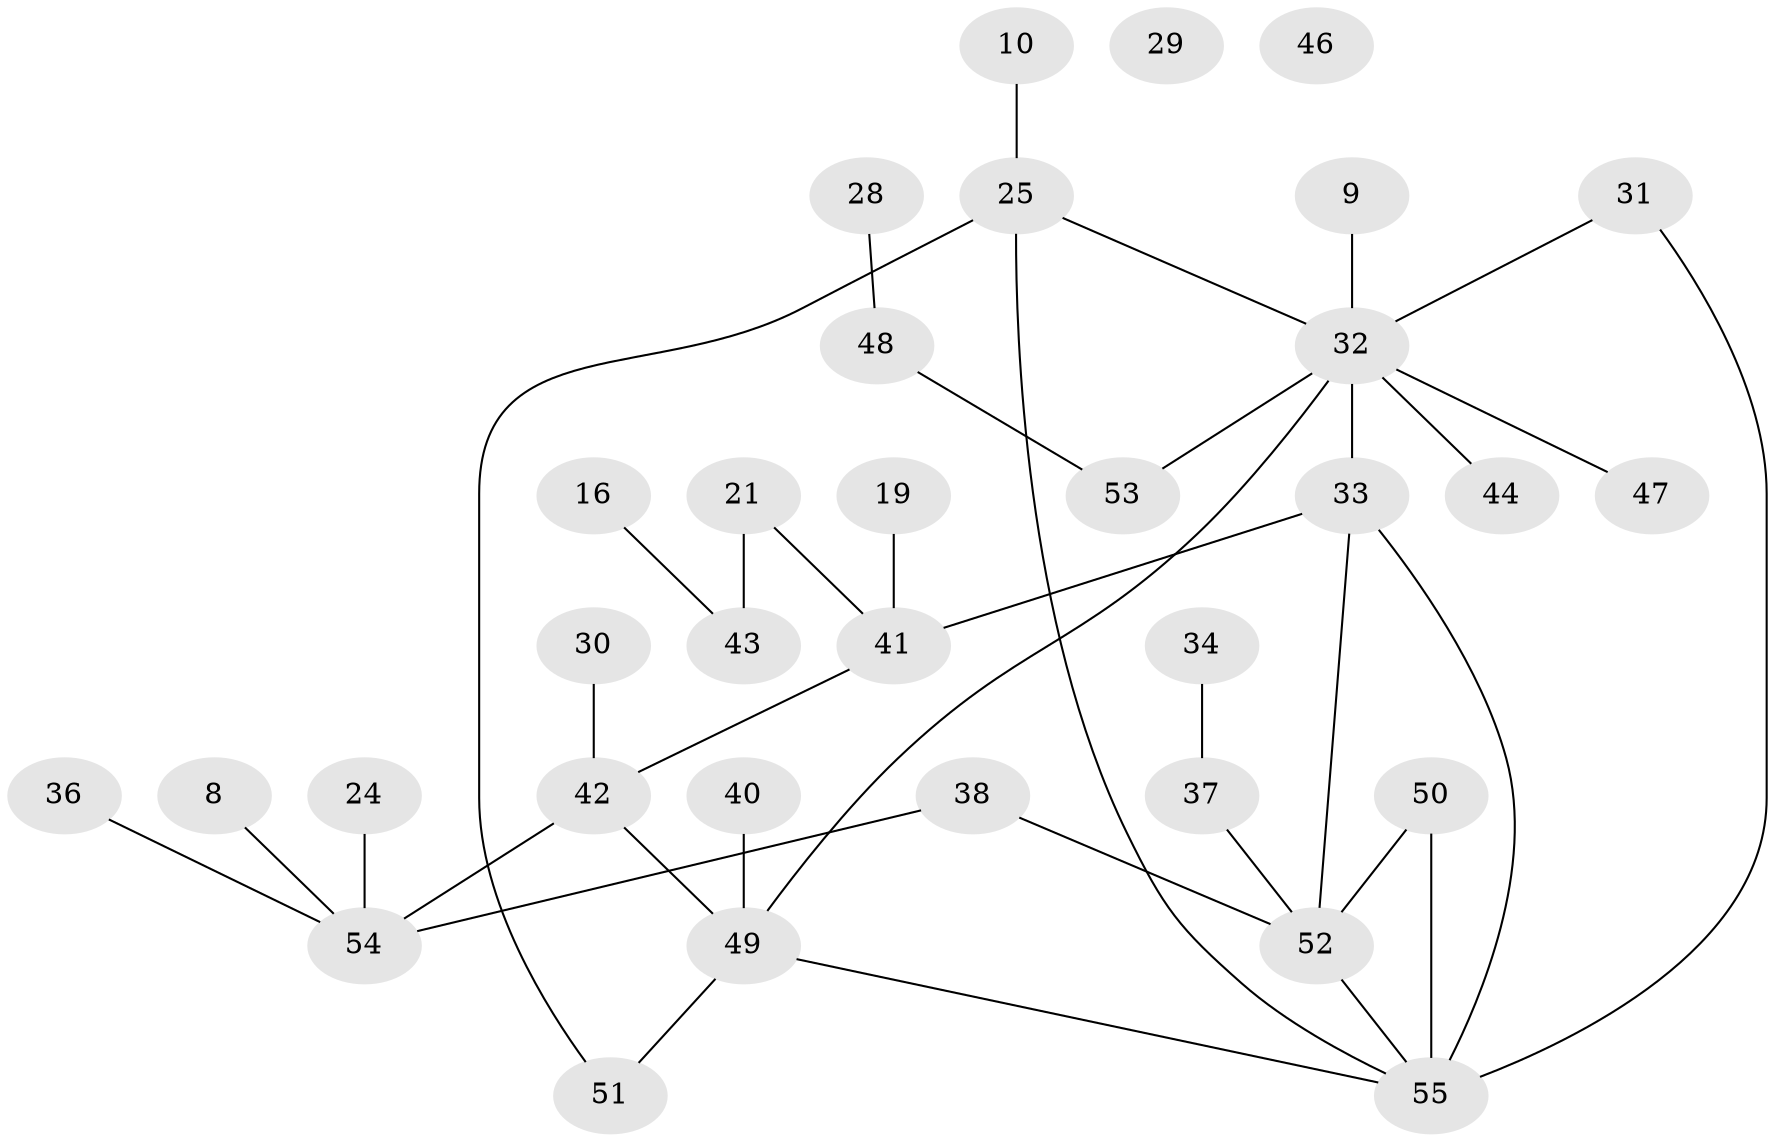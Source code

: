 // original degree distribution, {1: 0.2909090909090909, 3: 0.16363636363636364, 2: 0.3090909090909091, 6: 0.01818181818181818, 4: 0.12727272727272726, 0: 0.03636363636363636, 5: 0.05454545454545454}
// Generated by graph-tools (version 1.1) at 2025/43/03/04/25 21:43:42]
// undirected, 33 vertices, 38 edges
graph export_dot {
graph [start="1"]
  node [color=gray90,style=filled];
  8;
  9;
  10;
  16;
  19;
  21 [super="+5"];
  24;
  25;
  28;
  29;
  30;
  31;
  32 [super="+18"];
  33 [super="+26"];
  34;
  36;
  37;
  38;
  40;
  41;
  42;
  43;
  44;
  46;
  47;
  48;
  49 [super="+27+20"];
  50;
  51;
  52 [super="+3+39"];
  53;
  54 [super="+13"];
  55 [super="+45"];
  8 -- 54;
  9 -- 32;
  10 -- 25;
  16 -- 43;
  19 -- 41;
  21 -- 41;
  21 -- 43;
  24 -- 54;
  25 -- 32;
  25 -- 51;
  25 -- 55;
  28 -- 48;
  30 -- 42;
  31 -- 32;
  31 -- 55;
  32 -- 33;
  32 -- 44;
  32 -- 49;
  32 -- 53;
  32 -- 47;
  33 -- 41 [weight=2];
  33 -- 52 [weight=2];
  33 -- 55 [weight=2];
  34 -- 37;
  36 -- 54;
  37 -- 52;
  38 -- 54;
  38 -- 52;
  40 -- 49;
  41 -- 42;
  42 -- 54;
  42 -- 49;
  48 -- 53;
  49 -- 55;
  49 -- 51;
  50 -- 55;
  50 -- 52;
  52 -- 55;
}
